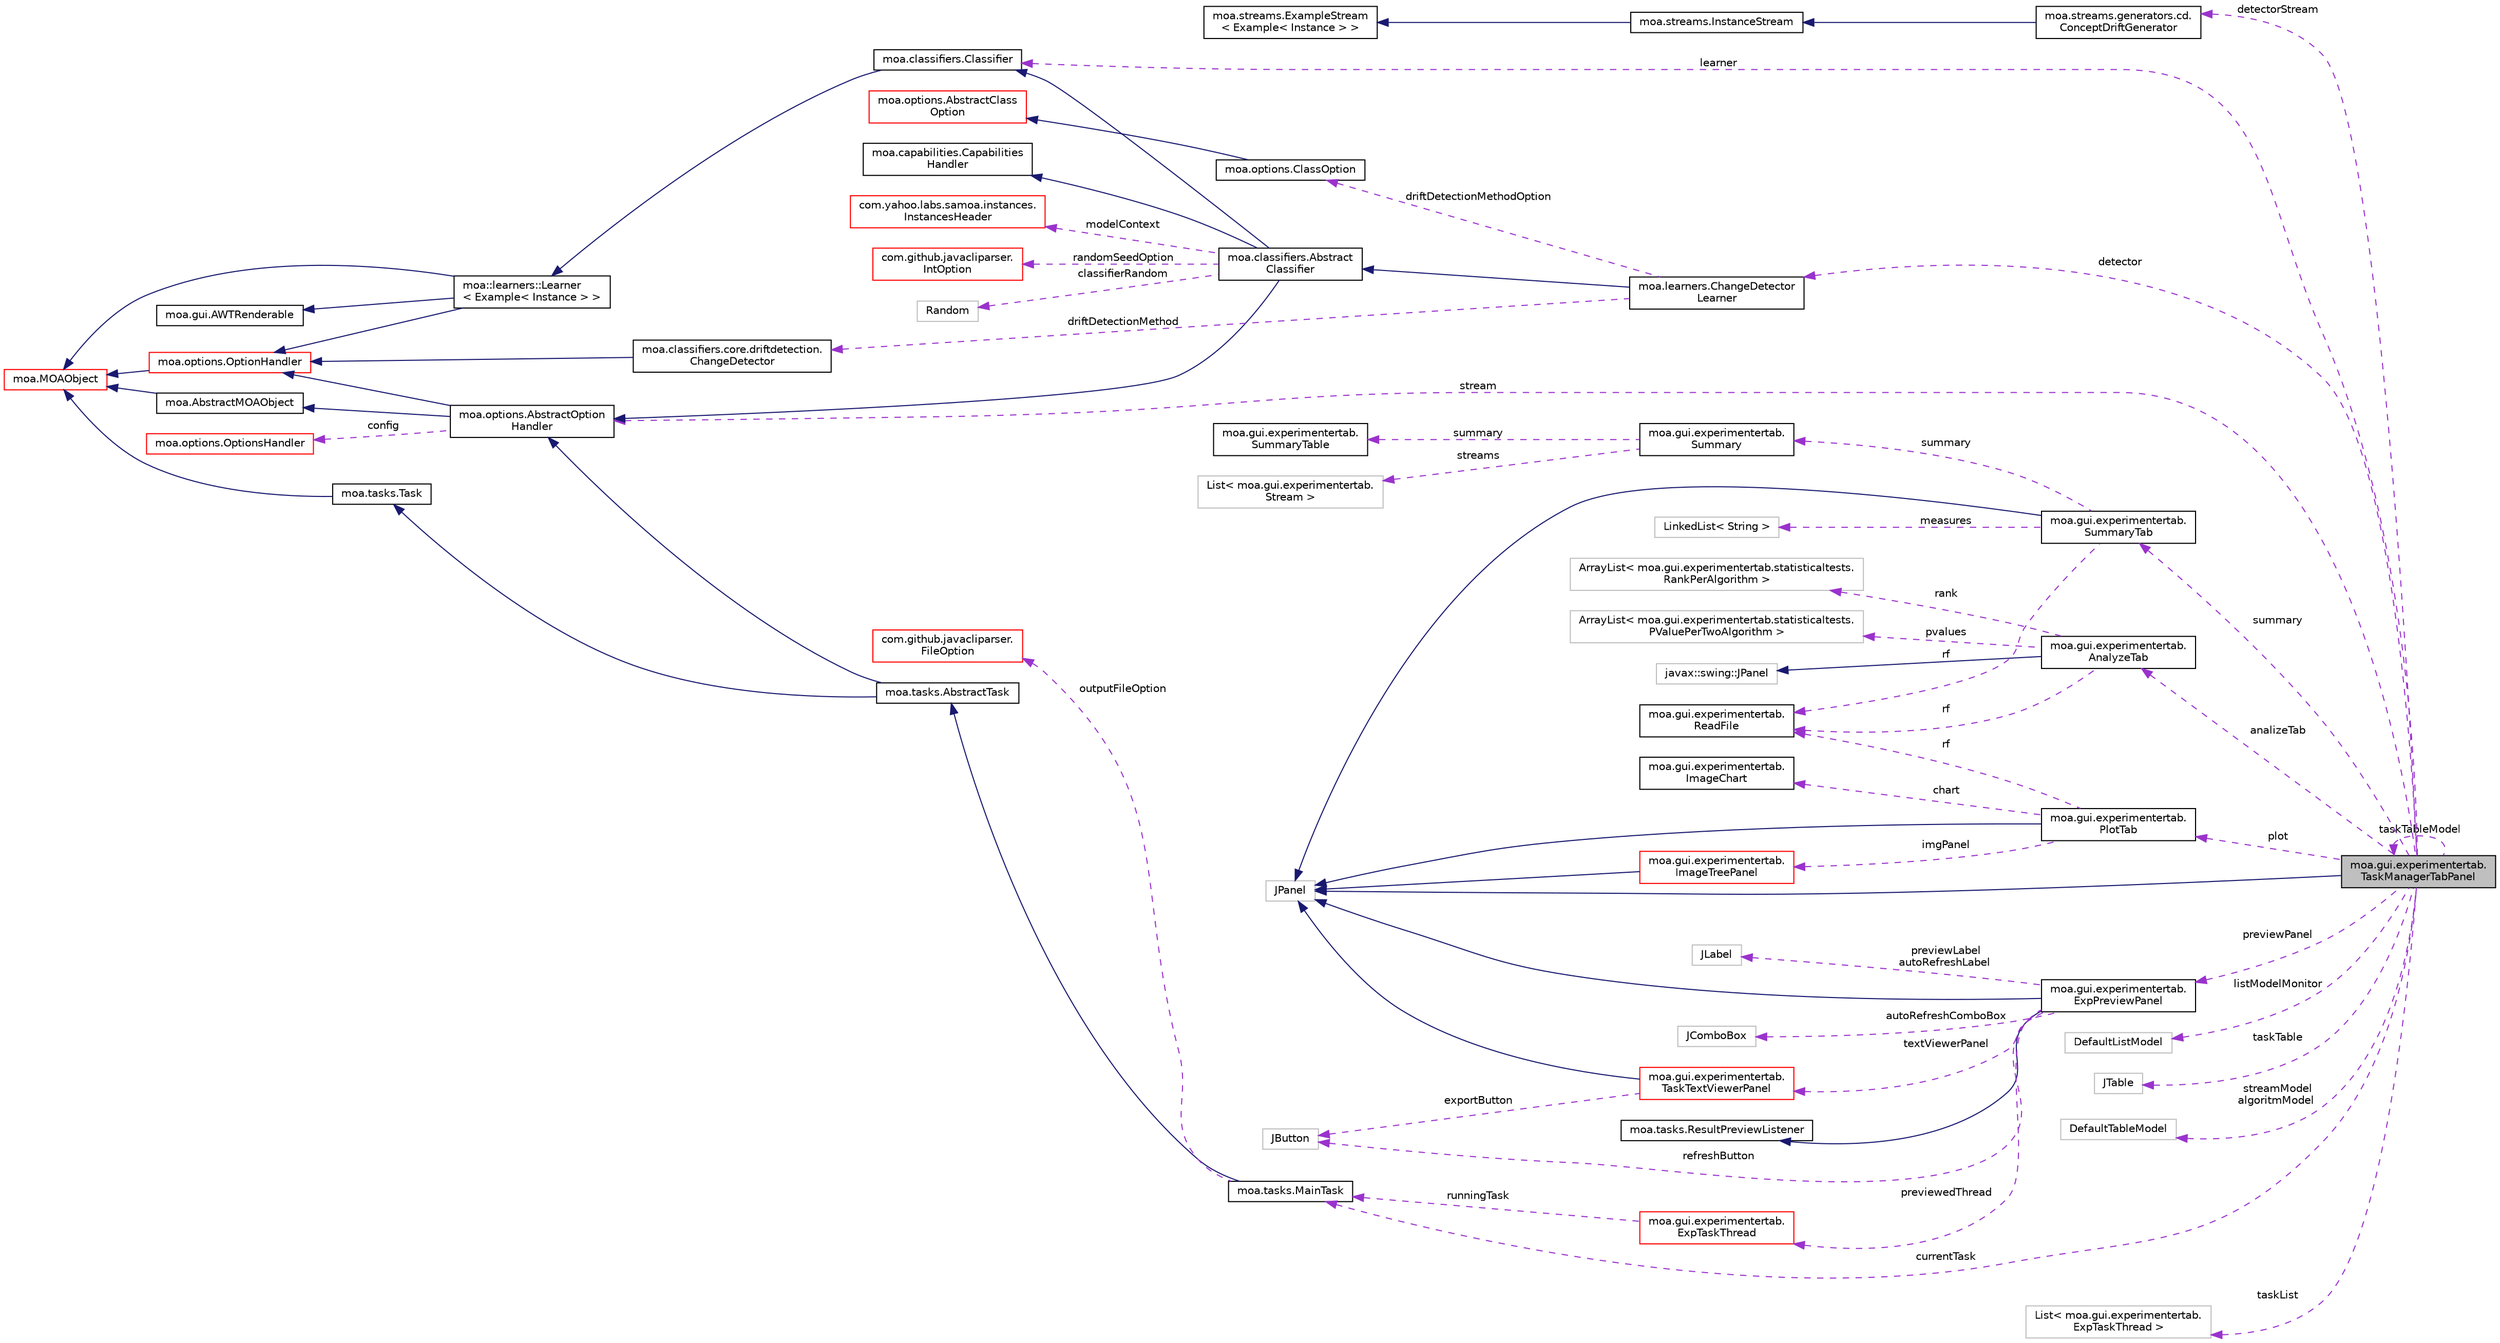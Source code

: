 digraph "moa.gui.experimentertab.TaskManagerTabPanel"
{
 // LATEX_PDF_SIZE
  edge [fontname="Helvetica",fontsize="10",labelfontname="Helvetica",labelfontsize="10"];
  node [fontname="Helvetica",fontsize="10",shape=record];
  rankdir="LR";
  Node1 [label="moa.gui.experimentertab.\lTaskManagerTabPanel",height=0.2,width=0.4,color="black", fillcolor="grey75", style="filled", fontcolor="black",tooltip=" "];
  Node2 -> Node1 [dir="back",color="midnightblue",fontsize="10",style="solid",fontname="Helvetica"];
  Node2 [label="JPanel",height=0.2,width=0.4,color="grey75", fillcolor="white", style="filled",tooltip=" "];
  Node3 -> Node1 [dir="back",color="darkorchid3",fontsize="10",style="dashed",label=" learner" ,fontname="Helvetica"];
  Node3 [label="moa.classifiers.Classifier",height=0.2,width=0.4,color="black", fillcolor="white", style="filled",URL="$interfacemoa_1_1classifiers_1_1_classifier.html",tooltip=" "];
  Node4 -> Node3 [dir="back",color="midnightblue",fontsize="10",style="solid",fontname="Helvetica"];
  Node4 [label="moa::learners::Learner\l\< Example\< Instance \> \>",height=0.2,width=0.4,color="black", fillcolor="white", style="filled",URL="$interfacemoa_1_1learners_1_1_learner.html",tooltip=" "];
  Node5 -> Node4 [dir="back",color="midnightblue",fontsize="10",style="solid",fontname="Helvetica"];
  Node5 [label="moa.MOAObject",height=0.2,width=0.4,color="red", fillcolor="white", style="filled",URL="$interfacemoa_1_1_m_o_a_object.html",tooltip=" "];
  Node7 -> Node4 [dir="back",color="midnightblue",fontsize="10",style="solid",fontname="Helvetica"];
  Node7 [label="moa.options.OptionHandler",height=0.2,width=0.4,color="red", fillcolor="white", style="filled",URL="$interfacemoa_1_1options_1_1_option_handler.html",tooltip=" "];
  Node5 -> Node7 [dir="back",color="midnightblue",fontsize="10",style="solid",fontname="Helvetica"];
  Node9 -> Node4 [dir="back",color="midnightblue",fontsize="10",style="solid",fontname="Helvetica"];
  Node9 [label="moa.gui.AWTRenderable",height=0.2,width=0.4,color="black", fillcolor="white", style="filled",URL="$interfacemoa_1_1gui_1_1_a_w_t_renderable.html",tooltip=" "];
  Node10 -> Node1 [dir="back",color="darkorchid3",fontsize="10",style="dashed",label=" detectorStream" ,fontname="Helvetica"];
  Node10 [label="moa.streams.generators.cd.\lConceptDriftGenerator",height=0.2,width=0.4,color="black", fillcolor="white", style="filled",URL="$interfacemoa_1_1streams_1_1generators_1_1cd_1_1_concept_drift_generator.html",tooltip=" "];
  Node11 -> Node10 [dir="back",color="midnightblue",fontsize="10",style="solid",fontname="Helvetica"];
  Node11 [label="moa.streams.InstanceStream",height=0.2,width=0.4,color="black", fillcolor="white", style="filled",URL="$interfacemoa_1_1streams_1_1_instance_stream.html",tooltip=" "];
  Node12 -> Node11 [dir="back",color="midnightblue",fontsize="10",style="solid",fontname="Helvetica"];
  Node12 [label="moa.streams.ExampleStream\l\< Example\< Instance \> \>",height=0.2,width=0.4,color="black", fillcolor="white", style="filled",URL="$interfacemoa_1_1streams_1_1_example_stream.html",tooltip=" "];
  Node13 -> Node1 [dir="back",color="darkorchid3",fontsize="10",style="dashed",label=" detector" ,fontname="Helvetica"];
  Node13 [label="moa.learners.ChangeDetector\lLearner",height=0.2,width=0.4,color="black", fillcolor="white", style="filled",URL="$classmoa_1_1learners_1_1_change_detector_learner.html",tooltip=" "];
  Node14 -> Node13 [dir="back",color="midnightblue",fontsize="10",style="solid",fontname="Helvetica"];
  Node14 [label="moa.classifiers.Abstract\lClassifier",height=0.2,width=0.4,color="black", fillcolor="white", style="filled",URL="$classmoa_1_1classifiers_1_1_abstract_classifier.html",tooltip=" "];
  Node15 -> Node14 [dir="back",color="midnightblue",fontsize="10",style="solid",fontname="Helvetica"];
  Node15 [label="moa.options.AbstractOption\lHandler",height=0.2,width=0.4,color="black", fillcolor="white", style="filled",URL="$classmoa_1_1options_1_1_abstract_option_handler.html",tooltip=" "];
  Node16 -> Node15 [dir="back",color="midnightblue",fontsize="10",style="solid",fontname="Helvetica"];
  Node16 [label="moa.AbstractMOAObject",height=0.2,width=0.4,color="black", fillcolor="white", style="filled",URL="$classmoa_1_1_abstract_m_o_a_object.html",tooltip=" "];
  Node5 -> Node16 [dir="back",color="midnightblue",fontsize="10",style="solid",fontname="Helvetica"];
  Node7 -> Node15 [dir="back",color="midnightblue",fontsize="10",style="solid",fontname="Helvetica"];
  Node17 -> Node15 [dir="back",color="darkorchid3",fontsize="10",style="dashed",label=" config" ,fontname="Helvetica"];
  Node17 [label="moa.options.OptionsHandler",height=0.2,width=0.4,color="red", fillcolor="white", style="filled",URL="$classmoa_1_1options_1_1_options_handler.html",tooltip=" "];
  Node3 -> Node14 [dir="back",color="midnightblue",fontsize="10",style="solid",fontname="Helvetica"];
  Node22 -> Node14 [dir="back",color="midnightblue",fontsize="10",style="solid",fontname="Helvetica"];
  Node22 [label="moa.capabilities.Capabilities\lHandler",height=0.2,width=0.4,color="black", fillcolor="white", style="filled",URL="$interfacemoa_1_1capabilities_1_1_capabilities_handler.html",tooltip=" "];
  Node23 -> Node14 [dir="back",color="darkorchid3",fontsize="10",style="dashed",label=" modelContext" ,fontname="Helvetica"];
  Node23 [label="com.yahoo.labs.samoa.instances.\lInstancesHeader",height=0.2,width=0.4,color="red", fillcolor="white", style="filled",URL="$classcom_1_1yahoo_1_1labs_1_1samoa_1_1instances_1_1_instances_header.html",tooltip=" "];
  Node36 -> Node14 [dir="back",color="darkorchid3",fontsize="10",style="dashed",label=" randomSeedOption" ,fontname="Helvetica"];
  Node36 [label="com.github.javacliparser.\lIntOption",height=0.2,width=0.4,color="red", fillcolor="white", style="filled",URL="$classcom_1_1github_1_1javacliparser_1_1_int_option.html",tooltip=" "];
  Node39 -> Node14 [dir="back",color="darkorchid3",fontsize="10",style="dashed",label=" classifierRandom" ,fontname="Helvetica"];
  Node39 [label="Random",height=0.2,width=0.4,color="grey75", fillcolor="white", style="filled",tooltip=" "];
  Node40 -> Node13 [dir="back",color="darkorchid3",fontsize="10",style="dashed",label=" driftDetectionMethodOption" ,fontname="Helvetica"];
  Node40 [label="moa.options.ClassOption",height=0.2,width=0.4,color="black", fillcolor="white", style="filled",URL="$classmoa_1_1options_1_1_class_option.html",tooltip=" "];
  Node41 -> Node40 [dir="back",color="midnightblue",fontsize="10",style="solid",fontname="Helvetica"];
  Node41 [label="moa.options.AbstractClass\lOption",height=0.2,width=0.4,color="red", fillcolor="white", style="filled",URL="$classmoa_1_1options_1_1_abstract_class_option.html",tooltip=" "];
  Node42 -> Node13 [dir="back",color="darkorchid3",fontsize="10",style="dashed",label=" driftDetectionMethod" ,fontname="Helvetica"];
  Node42 [label="moa.classifiers.core.driftdetection.\lChangeDetector",height=0.2,width=0.4,color="black", fillcolor="white", style="filled",URL="$interfacemoa_1_1classifiers_1_1core_1_1driftdetection_1_1_change_detector.html",tooltip=" "];
  Node7 -> Node42 [dir="back",color="midnightblue",fontsize="10",style="solid",fontname="Helvetica"];
  Node43 -> Node1 [dir="back",color="darkorchid3",fontsize="10",style="dashed",label=" summary" ,fontname="Helvetica"];
  Node43 [label="moa.gui.experimentertab.\lSummaryTab",height=0.2,width=0.4,color="black", fillcolor="white", style="filled",URL="$classmoa_1_1gui_1_1experimentertab_1_1_summary_tab.html",tooltip=" "];
  Node2 -> Node43 [dir="back",color="midnightblue",fontsize="10",style="solid",fontname="Helvetica"];
  Node44 -> Node43 [dir="back",color="darkorchid3",fontsize="10",style="dashed",label=" measures" ,fontname="Helvetica"];
  Node44 [label="LinkedList\< String \>",height=0.2,width=0.4,color="grey75", fillcolor="white", style="filled",tooltip=" "];
  Node45 -> Node43 [dir="back",color="darkorchid3",fontsize="10",style="dashed",label=" rf" ,fontname="Helvetica"];
  Node45 [label="moa.gui.experimentertab.\lReadFile",height=0.2,width=0.4,color="black", fillcolor="white", style="filled",URL="$classmoa_1_1gui_1_1experimentertab_1_1_read_file.html",tooltip=" "];
  Node46 -> Node43 [dir="back",color="darkorchid3",fontsize="10",style="dashed",label=" summary" ,fontname="Helvetica"];
  Node46 [label="moa.gui.experimentertab.\lSummary",height=0.2,width=0.4,color="black", fillcolor="white", style="filled",URL="$classmoa_1_1gui_1_1experimentertab_1_1_summary.html",tooltip=" "];
  Node47 -> Node46 [dir="back",color="darkorchid3",fontsize="10",style="dashed",label=" summary" ,fontname="Helvetica"];
  Node47 [label="moa.gui.experimentertab.\lSummaryTable",height=0.2,width=0.4,color="black", fillcolor="white", style="filled",URL="$classmoa_1_1gui_1_1experimentertab_1_1_summary_table.html",tooltip=" "];
  Node48 -> Node46 [dir="back",color="darkorchid3",fontsize="10",style="dashed",label=" streams" ,fontname="Helvetica"];
  Node48 [label="List\< moa.gui.experimentertab.\lStream \>",height=0.2,width=0.4,color="grey75", fillcolor="white", style="filled",tooltip=" "];
  Node49 -> Node1 [dir="back",color="darkorchid3",fontsize="10",style="dashed",label=" currentTask" ,fontname="Helvetica"];
  Node49 [label="moa.tasks.MainTask",height=0.2,width=0.4,color="black", fillcolor="white", style="filled",URL="$classmoa_1_1tasks_1_1_main_task.html",tooltip=" "];
  Node50 -> Node49 [dir="back",color="midnightblue",fontsize="10",style="solid",fontname="Helvetica"];
  Node50 [label="moa.tasks.AbstractTask",height=0.2,width=0.4,color="black", fillcolor="white", style="filled",URL="$classmoa_1_1tasks_1_1_abstract_task.html",tooltip=" "];
  Node15 -> Node50 [dir="back",color="midnightblue",fontsize="10",style="solid",fontname="Helvetica"];
  Node51 -> Node50 [dir="back",color="midnightblue",fontsize="10",style="solid",fontname="Helvetica"];
  Node51 [label="moa.tasks.Task",height=0.2,width=0.4,color="black", fillcolor="white", style="filled",URL="$interfacemoa_1_1tasks_1_1_task.html",tooltip=" "];
  Node5 -> Node51 [dir="back",color="midnightblue",fontsize="10",style="solid",fontname="Helvetica"];
  Node52 -> Node49 [dir="back",color="darkorchid3",fontsize="10",style="dashed",label=" outputFileOption" ,fontname="Helvetica"];
  Node52 [label="com.github.javacliparser.\lFileOption",height=0.2,width=0.4,color="red", fillcolor="white", style="filled",URL="$classcom_1_1github_1_1javacliparser_1_1_file_option.html",tooltip=" "];
  Node54 -> Node1 [dir="back",color="darkorchid3",fontsize="10",style="dashed",label=" analizeTab" ,fontname="Helvetica"];
  Node54 [label="moa.gui.experimentertab.\lAnalyzeTab",height=0.2,width=0.4,color="black", fillcolor="white", style="filled",URL="$classmoa_1_1gui_1_1experimentertab_1_1_analyze_tab.html",tooltip=" "];
  Node55 -> Node54 [dir="back",color="midnightblue",fontsize="10",style="solid",fontname="Helvetica"];
  Node55 [label="javax::swing::JPanel",height=0.2,width=0.4,color="grey75", fillcolor="white", style="filled",tooltip=" "];
  Node56 -> Node54 [dir="back",color="darkorchid3",fontsize="10",style="dashed",label=" pvalues" ,fontname="Helvetica"];
  Node56 [label="ArrayList\< moa.gui.experimentertab.statisticaltests.\lPValuePerTwoAlgorithm \>",height=0.2,width=0.4,color="grey75", fillcolor="white", style="filled",tooltip=" "];
  Node45 -> Node54 [dir="back",color="darkorchid3",fontsize="10",style="dashed",label=" rf" ,fontname="Helvetica"];
  Node57 -> Node54 [dir="back",color="darkorchid3",fontsize="10",style="dashed",label=" rank" ,fontname="Helvetica"];
  Node57 [label="ArrayList\< moa.gui.experimentertab.statisticaltests.\lRankPerAlgorithm \>",height=0.2,width=0.4,color="grey75", fillcolor="white", style="filled",tooltip=" "];
  Node58 -> Node1 [dir="back",color="darkorchid3",fontsize="10",style="dashed",label=" plot" ,fontname="Helvetica"];
  Node58 [label="moa.gui.experimentertab.\lPlotTab",height=0.2,width=0.4,color="black", fillcolor="white", style="filled",URL="$classmoa_1_1gui_1_1experimentertab_1_1_plot_tab.html",tooltip=" "];
  Node2 -> Node58 [dir="back",color="midnightblue",fontsize="10",style="solid",fontname="Helvetica"];
  Node59 -> Node58 [dir="back",color="darkorchid3",fontsize="10",style="dashed",label=" chart" ,fontname="Helvetica"];
  Node59 [label="moa.gui.experimentertab.\lImageChart",height=0.2,width=0.4,color="black", fillcolor="white", style="filled",URL="$classmoa_1_1gui_1_1experimentertab_1_1_image_chart.html",tooltip=" "];
  Node45 -> Node58 [dir="back",color="darkorchid3",fontsize="10",style="dashed",label=" rf" ,fontname="Helvetica"];
  Node60 -> Node58 [dir="back",color="darkorchid3",fontsize="10",style="dashed",label=" imgPanel" ,fontname="Helvetica"];
  Node60 [label="moa.gui.experimentertab.\lImageTreePanel",height=0.2,width=0.4,color="red", fillcolor="white", style="filled",URL="$classmoa_1_1gui_1_1experimentertab_1_1_image_tree_panel.html",tooltip=" "];
  Node2 -> Node60 [dir="back",color="midnightblue",fontsize="10",style="solid",fontname="Helvetica"];
  Node62 -> Node1 [dir="back",color="darkorchid3",fontsize="10",style="dashed",label=" listModelMonitor" ,fontname="Helvetica"];
  Node62 [label="DefaultListModel",height=0.2,width=0.4,color="grey75", fillcolor="white", style="filled",tooltip=" "];
  Node15 -> Node1 [dir="back",color="darkorchid3",fontsize="10",style="dashed",label=" stream" ,fontname="Helvetica"];
  Node63 -> Node1 [dir="back",color="darkorchid3",fontsize="10",style="dashed",label=" taskTable" ,fontname="Helvetica"];
  Node63 [label="JTable",height=0.2,width=0.4,color="grey75", fillcolor="white", style="filled",tooltip=" "];
  Node64 -> Node1 [dir="back",color="darkorchid3",fontsize="10",style="dashed",label=" streamModel\nalgoritmModel" ,fontname="Helvetica"];
  Node64 [label="DefaultTableModel",height=0.2,width=0.4,color="grey75", fillcolor="white", style="filled",tooltip=" "];
  Node65 -> Node1 [dir="back",color="darkorchid3",fontsize="10",style="dashed",label=" previewPanel" ,fontname="Helvetica"];
  Node65 [label="moa.gui.experimentertab.\lExpPreviewPanel",height=0.2,width=0.4,color="black", fillcolor="white", style="filled",URL="$classmoa_1_1gui_1_1experimentertab_1_1_exp_preview_panel.html",tooltip=" "];
  Node2 -> Node65 [dir="back",color="midnightblue",fontsize="10",style="solid",fontname="Helvetica"];
  Node66 -> Node65 [dir="back",color="midnightblue",fontsize="10",style="solid",fontname="Helvetica"];
  Node66 [label="moa.tasks.ResultPreviewListener",height=0.2,width=0.4,color="black", fillcolor="white", style="filled",URL="$interfacemoa_1_1tasks_1_1_result_preview_listener.html",tooltip=" "];
  Node67 -> Node65 [dir="back",color="darkorchid3",fontsize="10",style="dashed",label=" refreshButton" ,fontname="Helvetica"];
  Node67 [label="JButton",height=0.2,width=0.4,color="grey75", fillcolor="white", style="filled",tooltip=" "];
  Node68 -> Node65 [dir="back",color="darkorchid3",fontsize="10",style="dashed",label=" previewedThread" ,fontname="Helvetica"];
  Node68 [label="moa.gui.experimentertab.\lExpTaskThread",height=0.2,width=0.4,color="red", fillcolor="white", style="filled",URL="$classmoa_1_1gui_1_1experimentertab_1_1_exp_task_thread.html",tooltip=" "];
  Node49 -> Node68 [dir="back",color="darkorchid3",fontsize="10",style="dashed",label=" runningTask" ,fontname="Helvetica"];
  Node75 -> Node65 [dir="back",color="darkorchid3",fontsize="10",style="dashed",label=" textViewerPanel" ,fontname="Helvetica"];
  Node75 [label="moa.gui.experimentertab.\lTaskTextViewerPanel",height=0.2,width=0.4,color="red", fillcolor="white", style="filled",URL="$classmoa_1_1gui_1_1experimentertab_1_1_task_text_viewer_panel.html",tooltip=" "];
  Node2 -> Node75 [dir="back",color="midnightblue",fontsize="10",style="solid",fontname="Helvetica"];
  Node67 -> Node75 [dir="back",color="darkorchid3",fontsize="10",style="dashed",label=" exportButton" ,fontname="Helvetica"];
  Node96 -> Node65 [dir="back",color="darkorchid3",fontsize="10",style="dashed",label=" autoRefreshComboBox" ,fontname="Helvetica"];
  Node96 [label="JComboBox",height=0.2,width=0.4,color="grey75", fillcolor="white", style="filled",tooltip=" "];
  Node88 -> Node65 [dir="back",color="darkorchid3",fontsize="10",style="dashed",label=" previewLabel\nautoRefreshLabel" ,fontname="Helvetica"];
  Node88 [label="JLabel",height=0.2,width=0.4,color="grey75", fillcolor="white", style="filled",tooltip=" "];
  Node1 -> Node1 [dir="back",color="darkorchid3",fontsize="10",style="dashed",label=" taskTableModel" ,fontname="Helvetica"];
  Node97 -> Node1 [dir="back",color="darkorchid3",fontsize="10",style="dashed",label=" taskList" ,fontname="Helvetica"];
  Node97 [label="List\< moa.gui.experimentertab.\lExpTaskThread \>",height=0.2,width=0.4,color="grey75", fillcolor="white", style="filled",tooltip=" "];
}
